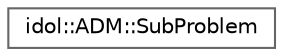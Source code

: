 digraph "Graphical Class Hierarchy"
{
 // LATEX_PDF_SIZE
  bgcolor="transparent";
  edge [fontname=Helvetica,fontsize=10,labelfontname=Helvetica,labelfontsize=10];
  node [fontname=Helvetica,fontsize=10,shape=box,height=0.2,width=0.4];
  rankdir="LR";
  Node0 [id="Node000000",label="idol::ADM::SubProblem",height=0.2,width=0.4,color="grey40", fillcolor="white", style="filled",URL="$classidol_1_1ADM_1_1SubProblem.html",tooltip=" "];
}
